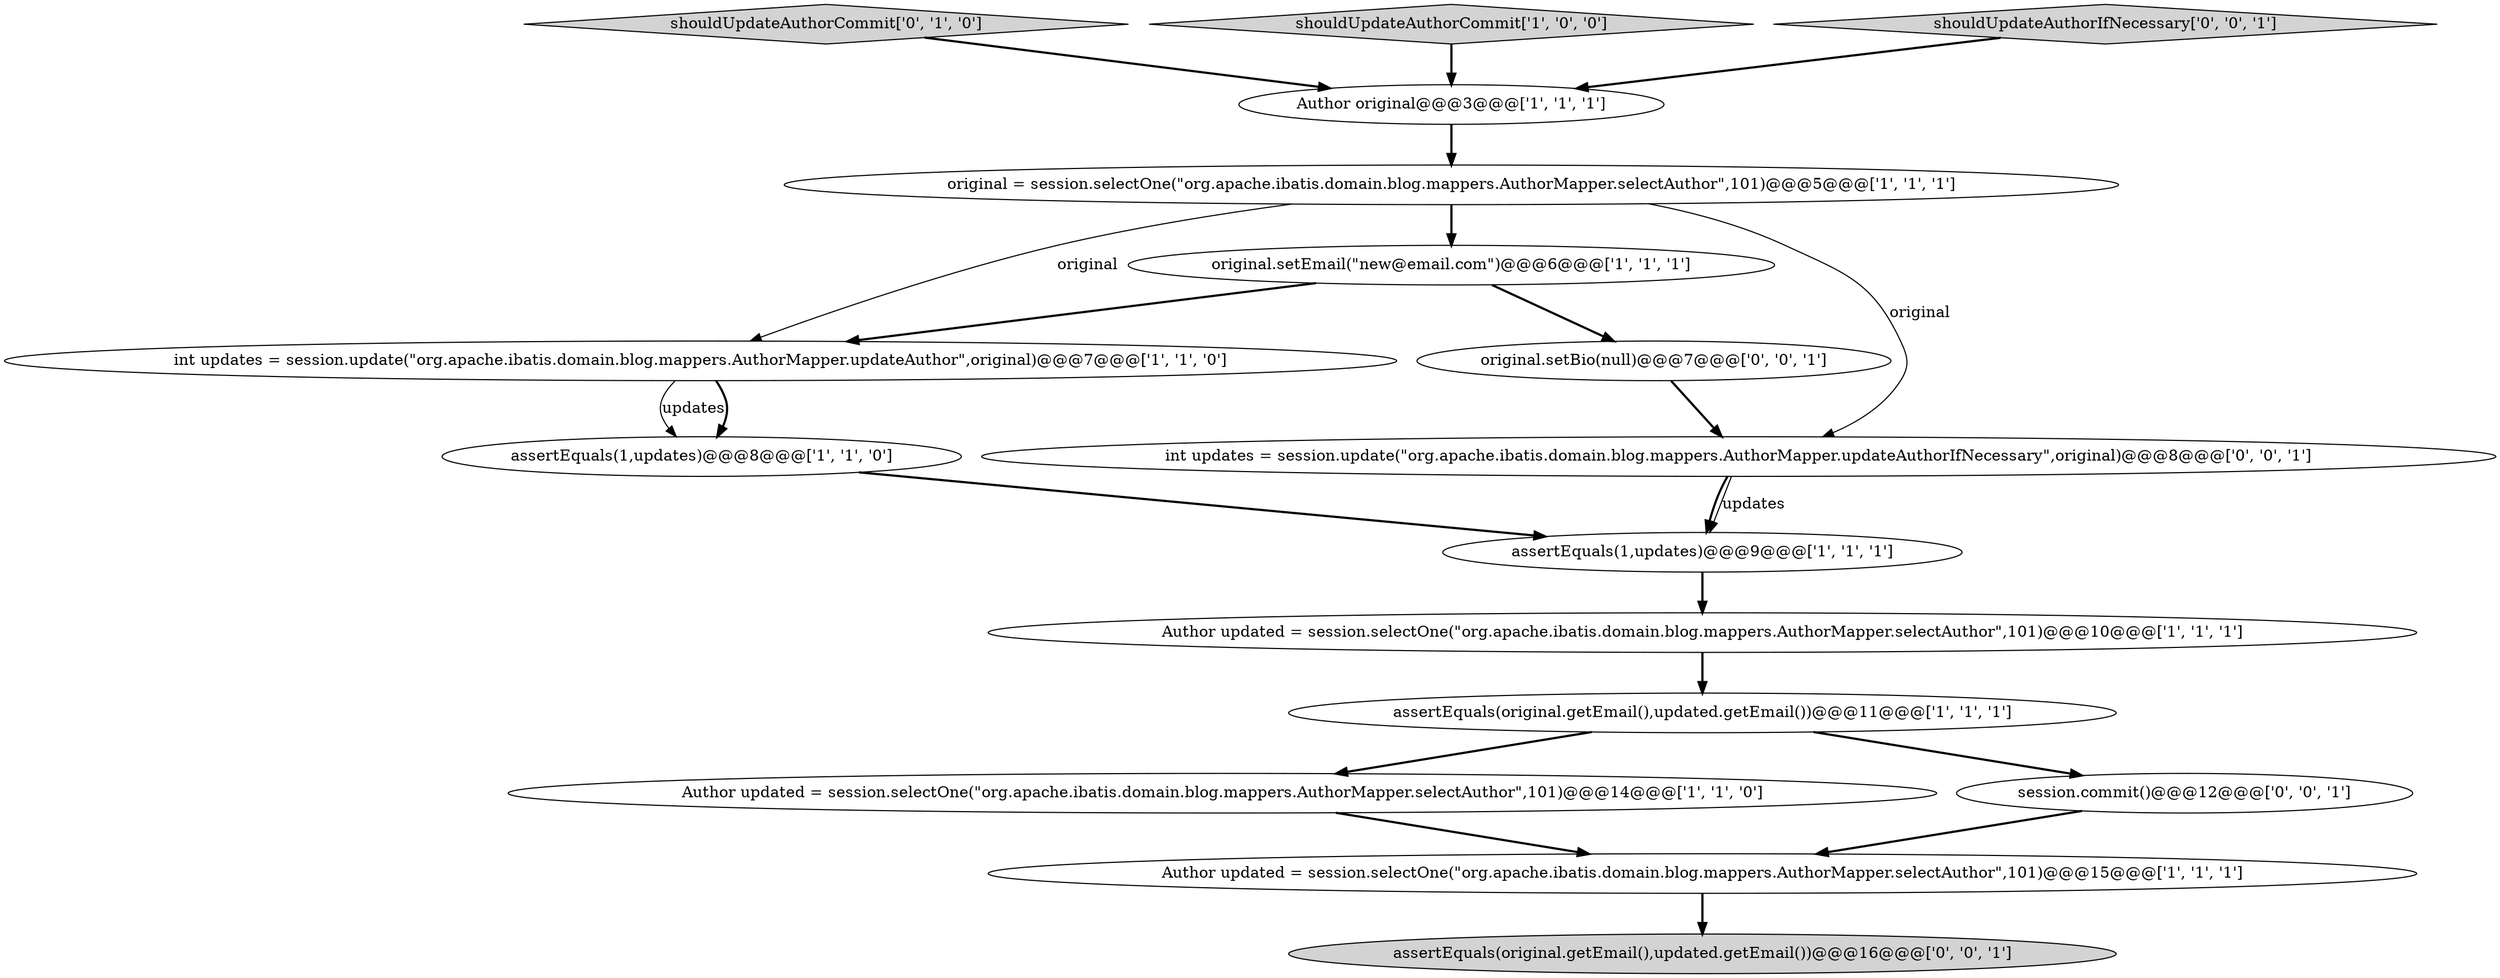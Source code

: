 digraph {
3 [style = filled, label = "original.setEmail(\"new@email.com\")@@@6@@@['1', '1', '1']", fillcolor = white, shape = ellipse image = "AAA0AAABBB1BBB"];
9 [style = filled, label = "assertEquals(1,updates)@@@9@@@['1', '1', '1']", fillcolor = white, shape = ellipse image = "AAA0AAABBB1BBB"];
5 [style = filled, label = "Author updated = session.selectOne(\"org.apache.ibatis.domain.blog.mappers.AuthorMapper.selectAuthor\",101)@@@15@@@['1', '1', '1']", fillcolor = white, shape = ellipse image = "AAA0AAABBB1BBB"];
6 [style = filled, label = "assertEquals(original.getEmail(),updated.getEmail())@@@11@@@['1', '1', '1']", fillcolor = white, shape = ellipse image = "AAA0AAABBB1BBB"];
4 [style = filled, label = "assertEquals(1,updates)@@@8@@@['1', '1', '0']", fillcolor = white, shape = ellipse image = "AAA0AAABBB1BBB"];
14 [style = filled, label = "int updates = session.update(\"org.apache.ibatis.domain.blog.mappers.AuthorMapper.updateAuthorIfNecessary\",original)@@@8@@@['0', '0', '1']", fillcolor = white, shape = ellipse image = "AAA0AAABBB3BBB"];
0 [style = filled, label = "int updates = session.update(\"org.apache.ibatis.domain.blog.mappers.AuthorMapper.updateAuthor\",original)@@@7@@@['1', '1', '0']", fillcolor = white, shape = ellipse image = "AAA0AAABBB1BBB"];
7 [style = filled, label = "original = session.selectOne(\"org.apache.ibatis.domain.blog.mappers.AuthorMapper.selectAuthor\",101)@@@5@@@['1', '1', '1']", fillcolor = white, shape = ellipse image = "AAA0AAABBB1BBB"];
16 [style = filled, label = "assertEquals(original.getEmail(),updated.getEmail())@@@16@@@['0', '0', '1']", fillcolor = lightgray, shape = ellipse image = "AAA0AAABBB3BBB"];
8 [style = filled, label = "Author updated = session.selectOne(\"org.apache.ibatis.domain.blog.mappers.AuthorMapper.selectAuthor\",101)@@@10@@@['1', '1', '1']", fillcolor = white, shape = ellipse image = "AAA0AAABBB1BBB"];
11 [style = filled, label = "shouldUpdateAuthorCommit['0', '1', '0']", fillcolor = lightgray, shape = diamond image = "AAA0AAABBB2BBB"];
10 [style = filled, label = "Author updated = session.selectOne(\"org.apache.ibatis.domain.blog.mappers.AuthorMapper.selectAuthor\",101)@@@14@@@['1', '1', '0']", fillcolor = white, shape = ellipse image = "AAA0AAABBB1BBB"];
1 [style = filled, label = "shouldUpdateAuthorCommit['1', '0', '0']", fillcolor = lightgray, shape = diamond image = "AAA0AAABBB1BBB"];
12 [style = filled, label = "shouldUpdateAuthorIfNecessary['0', '0', '1']", fillcolor = lightgray, shape = diamond image = "AAA0AAABBB3BBB"];
15 [style = filled, label = "session.commit()@@@12@@@['0', '0', '1']", fillcolor = white, shape = ellipse image = "AAA0AAABBB3BBB"];
13 [style = filled, label = "original.setBio(null)@@@7@@@['0', '0', '1']", fillcolor = white, shape = ellipse image = "AAA0AAABBB3BBB"];
2 [style = filled, label = "Author original@@@3@@@['1', '1', '1']", fillcolor = white, shape = ellipse image = "AAA0AAABBB1BBB"];
4->9 [style = bold, label=""];
7->14 [style = solid, label="original"];
8->6 [style = bold, label=""];
9->8 [style = bold, label=""];
7->0 [style = solid, label="original"];
11->2 [style = bold, label=""];
7->3 [style = bold, label=""];
6->15 [style = bold, label=""];
15->5 [style = bold, label=""];
3->0 [style = bold, label=""];
5->16 [style = bold, label=""];
12->2 [style = bold, label=""];
0->4 [style = solid, label="updates"];
10->5 [style = bold, label=""];
0->4 [style = bold, label=""];
14->9 [style = solid, label="updates"];
6->10 [style = bold, label=""];
3->13 [style = bold, label=""];
14->9 [style = bold, label=""];
1->2 [style = bold, label=""];
2->7 [style = bold, label=""];
13->14 [style = bold, label=""];
}

